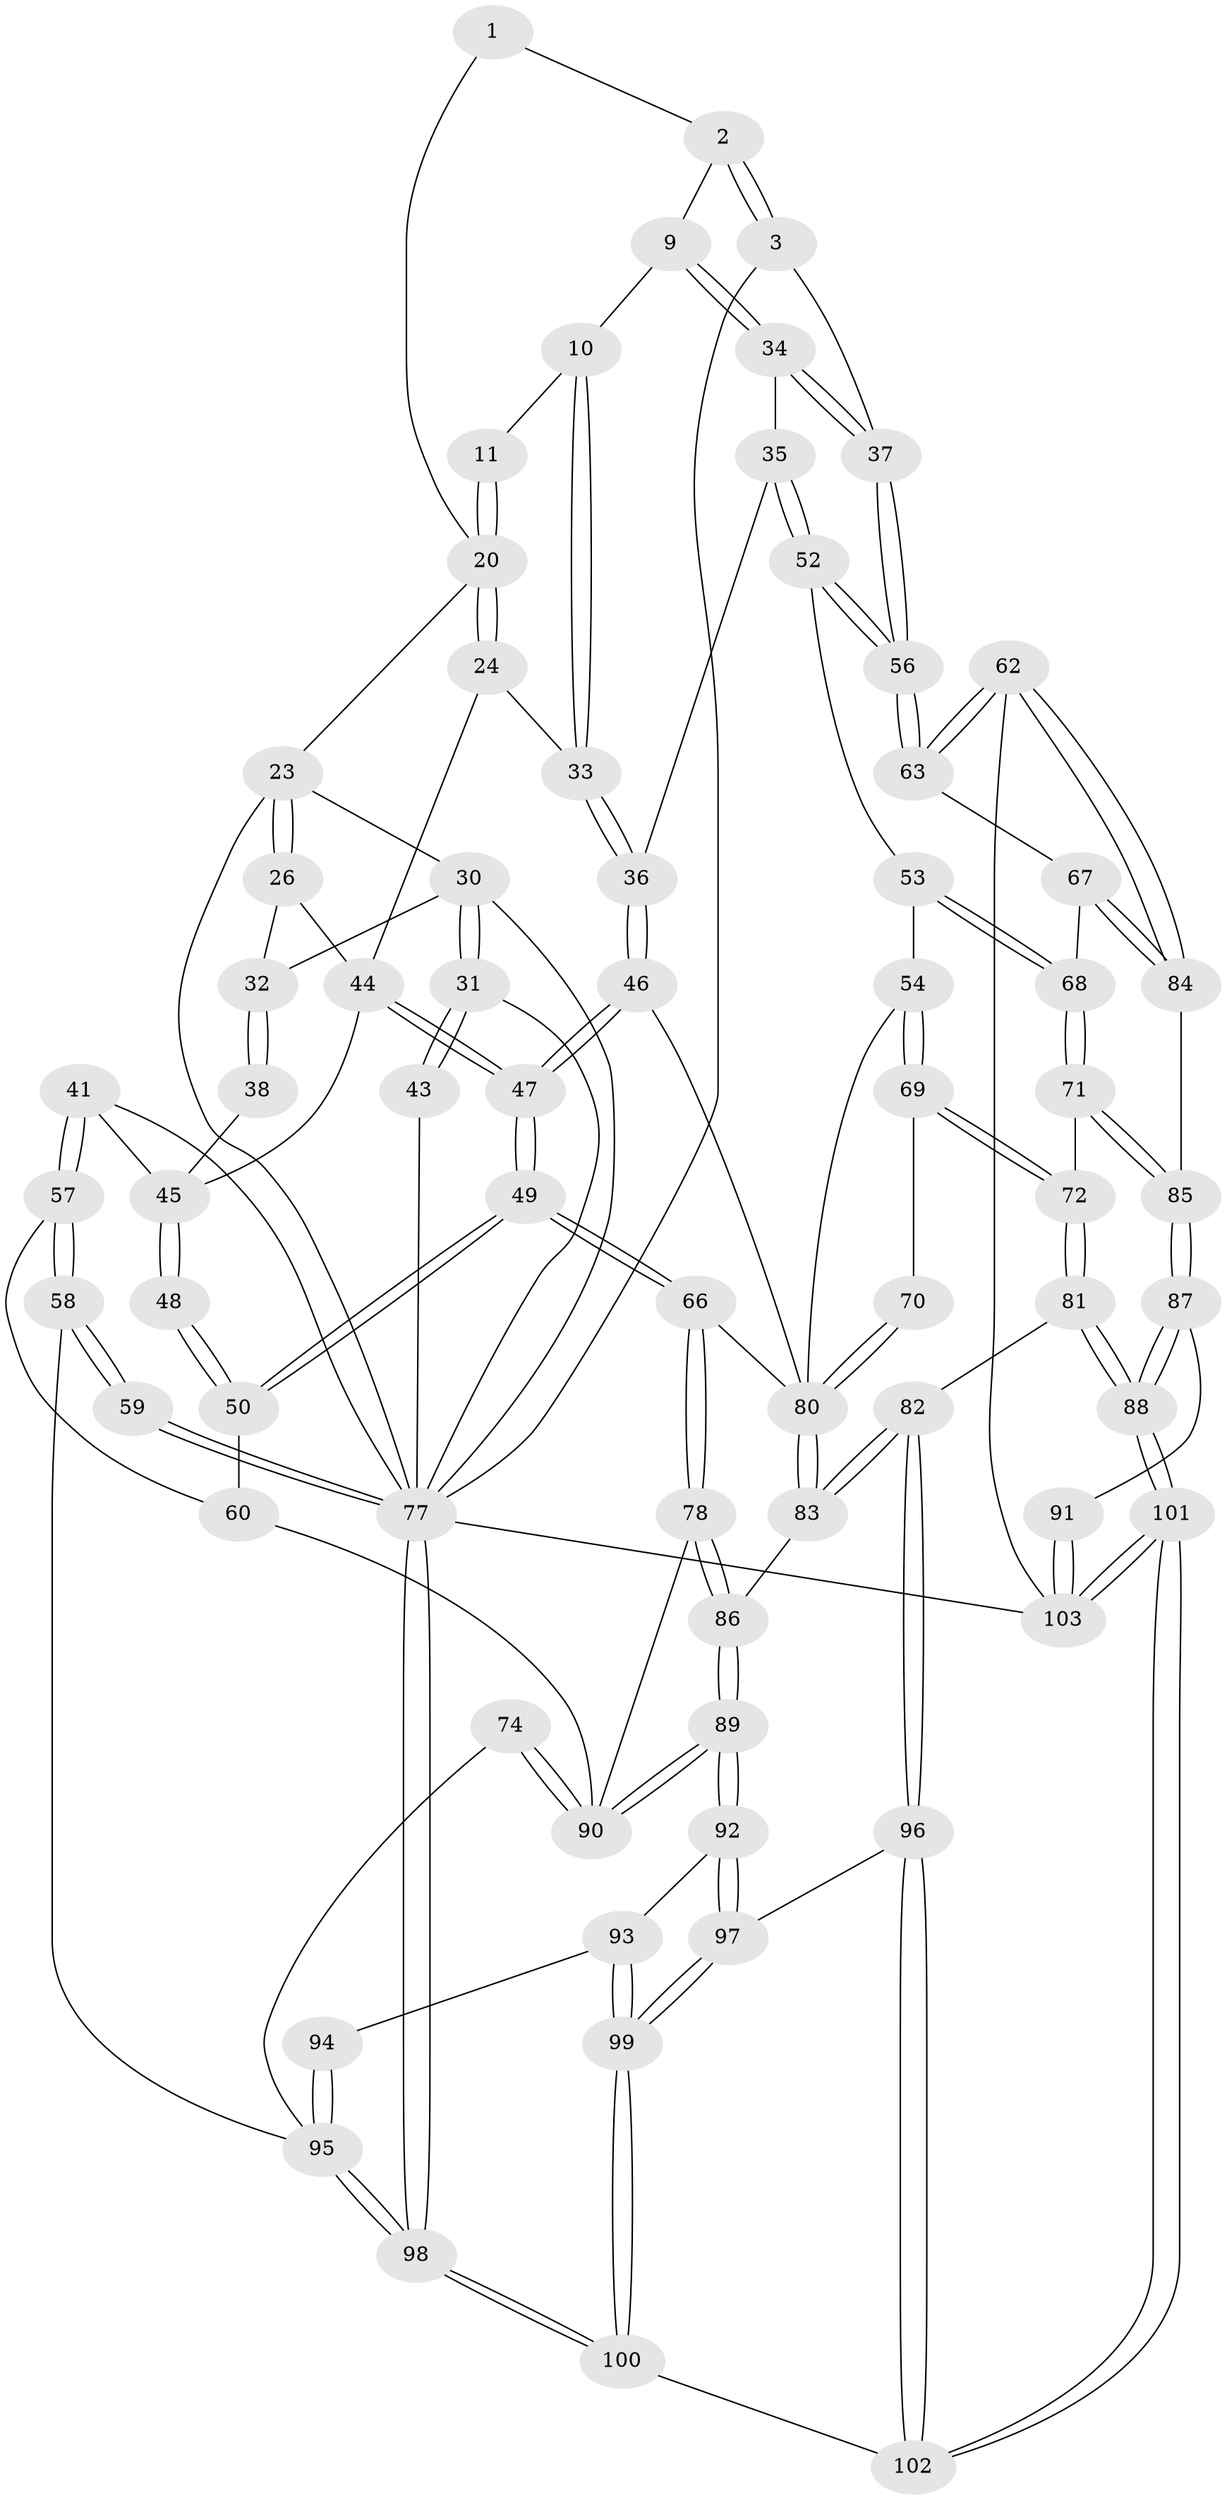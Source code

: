 // original degree distribution, {3: 0.038834951456310676, 4: 0.22330097087378642, 5: 0.5048543689320388, 6: 0.23300970873786409}
// Generated by graph-tools (version 1.1) at 2025/05/03/04/25 22:05:44]
// undirected, 72 vertices, 173 edges
graph export_dot {
graph [start="1"]
  node [color=gray90,style=filled];
  1 [pos="+0.7517385280425941+0.006545936938496343"];
  2 [pos="+0.7663673289408063+0.04259449577445577"];
  3 [pos="+1+0"];
  9 [pos="+0.7721313380211857+0.1382818054472119"];
  10 [pos="+0.7042694901301797+0.13917668872888825"];
  11 [pos="+0.6604524575402021+0.06150657292479321"];
  20 [pos="+0.5555318003988198+0.16633114717429703",super="+7+6"];
  23 [pos="+0.41578596519547506+0",super="+22+8"];
  24 [pos="+0.5438421193531594+0.18081969745527238"];
  26 [pos="+0.4630276676711833+0.1424115982420122"];
  30 [pos="+0.13491358783863616+0.1710360125139076",super="+29"];
  31 [pos="+0.12650684027899436+0.1753490659996568",super="+17"];
  32 [pos="+0.18590438814280322+0.18991960108937317",super="+28+27"];
  33 [pos="+0.6231376044238781+0.1964178124697477"];
  34 [pos="+0.8586087442473465+0.19363432579433798"];
  35 [pos="+0.7658576018471532+0.33496662824016316"];
  36 [pos="+0.6670898412303123+0.27722458328420163"];
  37 [pos="+1+0.10797786197024674"];
  38 [pos="+0.264259850433138+0.24916295349730477"];
  41 [pos="+0.14317073017336515+0.3564288135894663"];
  43 [pos="+0.06927324801862492+0.23548263582760792"];
  44 [pos="+0.47366072119776986+0.29414507956052827",super="+25"];
  45 [pos="+0.3265044800991992+0.30211303221122116",super="+39+40"];
  46 [pos="+0.5229188107730162+0.38897276394696595"];
  47 [pos="+0.4973993872288523+0.3837866265652877"];
  48 [pos="+0.34129981277455973+0.4515140925720776"];
  49 [pos="+0.39164647645342426+0.501426548396036"];
  50 [pos="+0.35033741296133836+0.4722210823665987"];
  52 [pos="+0.7664235019299882+0.35284571978314677"];
  53 [pos="+0.745756906870385+0.4159607431393424"];
  54 [pos="+0.6386188226589127+0.44538706475599393"];
  56 [pos="+1+0.43907041572105243"];
  57 [pos="+0.13953867205460616+0.44133143308495837"];
  58 [pos="+0+0.6524362441670174"];
  59 [pos="+0+0.669602963419989"];
  60 [pos="+0.18029570819980703+0.45654783747092886"];
  62 [pos="+1+0.7983233282159982"];
  63 [pos="+1+0.44811609651261297"];
  66 [pos="+0.3936754381219835+0.5424918463606322"];
  67 [pos="+0.9093133400937421+0.5423646975634536"];
  68 [pos="+0.8158015471630505+0.5319073551152053"];
  69 [pos="+0.6210196518208153+0.5676664270778151"];
  70 [pos="+0.5999379769536192+0.576111816296025"];
  71 [pos="+0.7603705301263978+0.6020982778635822"];
  72 [pos="+0.7216654813635229+0.6305943808765427"];
  74 [pos="+0.25490957244673845+0.6480087905965402"];
  77 [pos="+0+1",super="+21+51"];
  78 [pos="+0.37740815472770517+0.5784930708339245"];
  80 [pos="+0.5648468095725928+0.6988335775316818",super="+65+64"];
  81 [pos="+0.681712109810796+0.81316439657492"];
  82 [pos="+0.615204301291955+0.8143476753482365"];
  83 [pos="+0.5671845698072062+0.7862035890022209"];
  84 [pos="+0.9050443459686837+0.72474577299932"];
  85 [pos="+0.8890813291708718+0.7339091314540246"];
  86 [pos="+0.5065824970459851+0.7770011495161733"];
  87 [pos="+0.7832830698323756+0.845250909160828"];
  88 [pos="+0.7386579288191885+0.849146297190136"];
  89 [pos="+0.37928762659098414+0.8374862911286838"];
  90 [pos="+0.3784962592194206+0.8351233289656474",super="+79+73"];
  91 [pos="+0.8727366891034194+0.8955406823460724"];
  92 [pos="+0.37092657586874067+0.8472705087490048"];
  93 [pos="+0.33417527903290417+0.8654838037625735"];
  94 [pos="+0.24732549845178428+0.8460859141935599"];
  95 [pos="+0.17989772316766758+0.9217506677482669",super="+76+75"];
  96 [pos="+0.5464143301298625+0.9420372282375143"];
  97 [pos="+0.45722492217603156+0.9509202122059865"];
  98 [pos="+0+1"];
  99 [pos="+0.3267797277600792+1"];
  100 [pos="+0.31850371269456645+1"];
  101 [pos="+0.711696792216954+1"];
  102 [pos="+0.5830159885553748+1"];
  103 [pos="+0.9755921863694234+1",super="+61"];
  1 -- 2;
  1 -- 20;
  2 -- 3;
  2 -- 3;
  2 -- 9;
  3 -- 37;
  3 -- 77;
  9 -- 10;
  9 -- 34;
  9 -- 34;
  10 -- 11;
  10 -- 33;
  10 -- 33;
  11 -- 20 [weight=2];
  11 -- 20;
  20 -- 24;
  20 -- 24;
  20 -- 23;
  23 -- 26;
  23 -- 26;
  23 -- 77 [weight=2];
  23 -- 30;
  24 -- 33;
  24 -- 44;
  26 -- 32;
  26 -- 44;
  30 -- 31 [weight=2];
  30 -- 31;
  30 -- 32 [weight=2];
  30 -- 77;
  31 -- 43 [weight=2];
  31 -- 43;
  31 -- 77;
  32 -- 38 [weight=2];
  32 -- 38;
  33 -- 36;
  33 -- 36;
  34 -- 35;
  34 -- 37;
  34 -- 37;
  35 -- 36;
  35 -- 52;
  35 -- 52;
  36 -- 46;
  36 -- 46;
  37 -- 56;
  37 -- 56;
  38 -- 45;
  41 -- 57;
  41 -- 57;
  41 -- 45;
  41 -- 77;
  43 -- 77;
  44 -- 45;
  44 -- 47;
  44 -- 47;
  45 -- 48 [weight=2];
  45 -- 48;
  46 -- 47;
  46 -- 47;
  46 -- 80;
  47 -- 49;
  47 -- 49;
  48 -- 50;
  48 -- 50;
  49 -- 50;
  49 -- 50;
  49 -- 66;
  49 -- 66;
  50 -- 60;
  52 -- 53;
  52 -- 56;
  52 -- 56;
  53 -- 54;
  53 -- 68;
  53 -- 68;
  54 -- 69;
  54 -- 69;
  54 -- 80;
  56 -- 63;
  56 -- 63;
  57 -- 58;
  57 -- 58;
  57 -- 60;
  58 -- 59;
  58 -- 59;
  58 -- 95;
  59 -- 77 [weight=2];
  59 -- 77;
  60 -- 90;
  62 -- 63;
  62 -- 63;
  62 -- 84;
  62 -- 84;
  62 -- 103;
  63 -- 67;
  66 -- 78;
  66 -- 78;
  66 -- 80;
  67 -- 68;
  67 -- 84;
  67 -- 84;
  68 -- 71;
  68 -- 71;
  69 -- 70;
  69 -- 72;
  69 -- 72;
  70 -- 80 [weight=2];
  70 -- 80;
  71 -- 72;
  71 -- 85;
  71 -- 85;
  72 -- 81;
  72 -- 81;
  74 -- 90 [weight=2];
  74 -- 90;
  74 -- 95;
  77 -- 98;
  77 -- 98;
  77 -- 103 [weight=2];
  78 -- 86;
  78 -- 86;
  78 -- 90;
  80 -- 83;
  80 -- 83;
  81 -- 82;
  81 -- 88;
  81 -- 88;
  82 -- 83;
  82 -- 83;
  82 -- 96;
  82 -- 96;
  83 -- 86;
  84 -- 85;
  85 -- 87;
  85 -- 87;
  86 -- 89;
  86 -- 89;
  87 -- 88;
  87 -- 88;
  87 -- 91;
  88 -- 101;
  88 -- 101;
  89 -- 90;
  89 -- 90;
  89 -- 92;
  89 -- 92;
  91 -- 103 [weight=2];
  91 -- 103;
  92 -- 93;
  92 -- 97;
  92 -- 97;
  93 -- 94;
  93 -- 99;
  93 -- 99;
  94 -- 95 [weight=2];
  94 -- 95;
  95 -- 98;
  95 -- 98;
  96 -- 97;
  96 -- 102;
  96 -- 102;
  97 -- 99;
  97 -- 99;
  98 -- 100;
  98 -- 100;
  99 -- 100;
  99 -- 100;
  100 -- 102;
  101 -- 102;
  101 -- 102;
  101 -- 103;
  101 -- 103;
}
